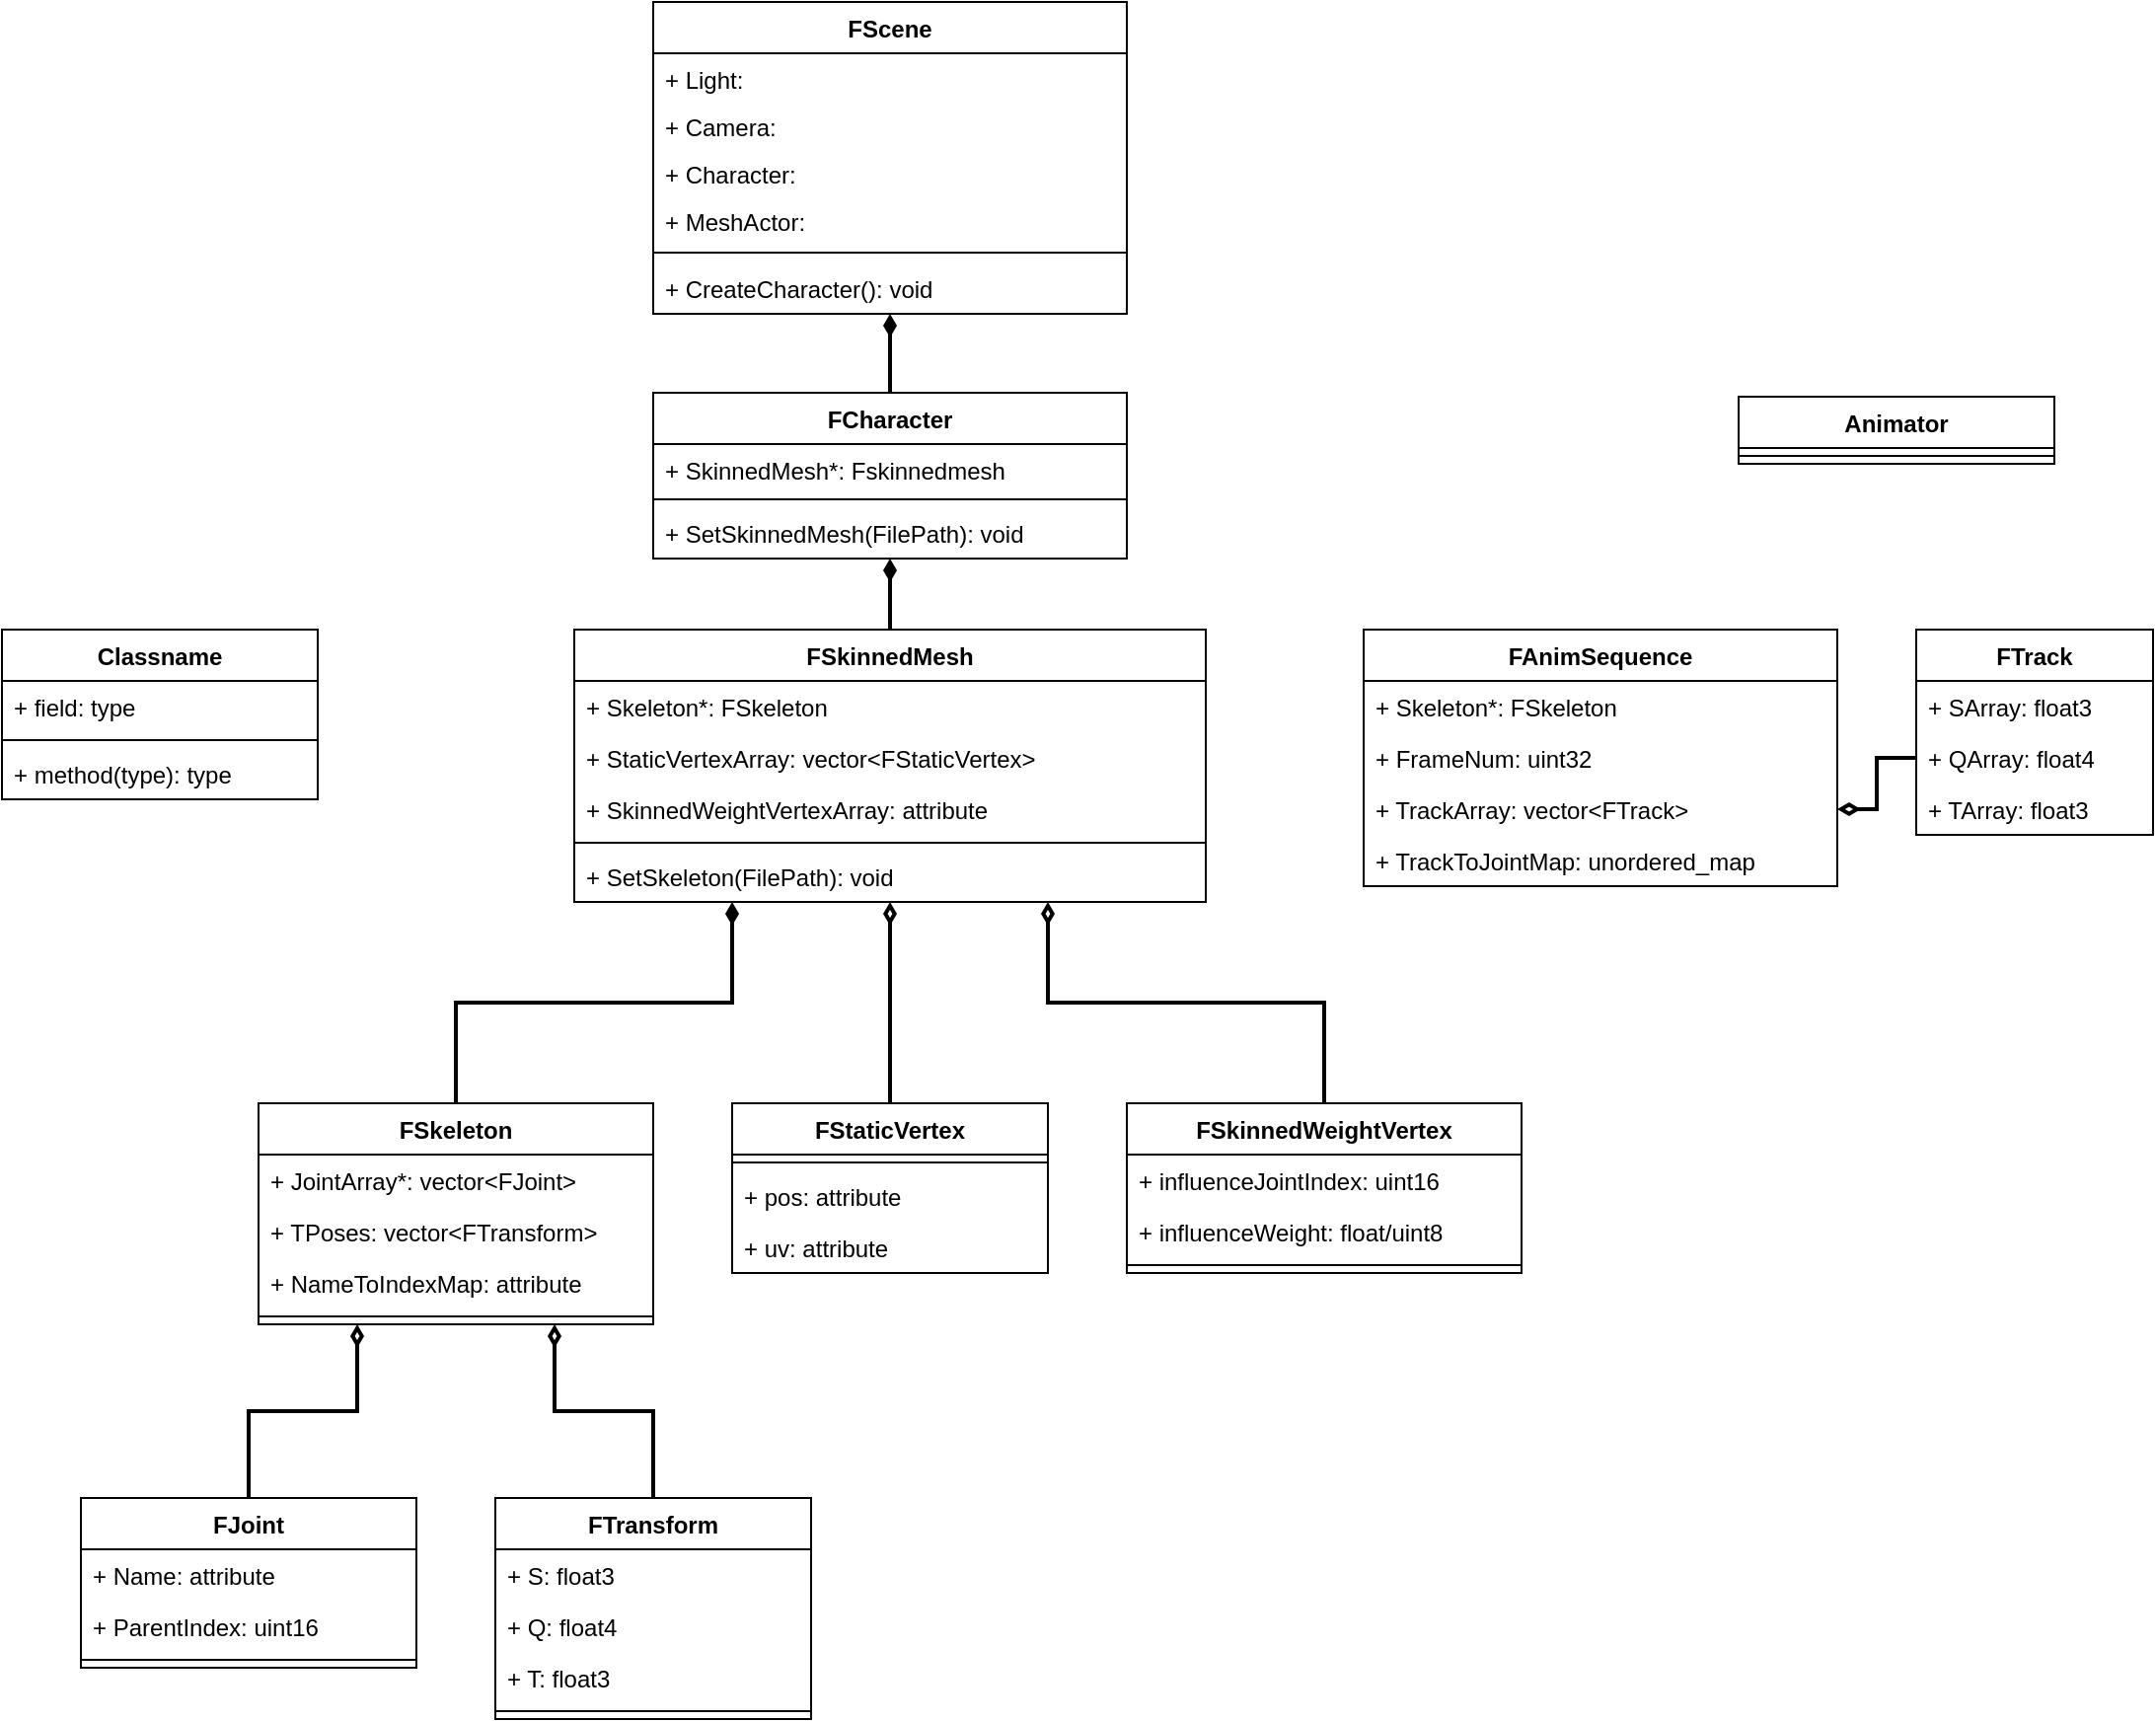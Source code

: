 <mxfile>
    <diagram id="cJ6CBbQCGqiPq5SzYcq8" name="Page-1">
        <mxGraphModel dx="936" dy="1886" grid="1" gridSize="10" guides="1" tooltips="1" connect="1" arrows="1" fold="1" page="1" pageScale="1" pageWidth="827" pageHeight="1169" math="0" shadow="0">
            <root>
                <mxCell id="0"/>
                <mxCell id="1" parent="0"/>
                <mxCell id="9" style="edgeStyle=orthogonalEdgeStyle;rounded=0;orthogonalLoop=1;jettySize=auto;html=1;exitX=0.5;exitY=0;exitDx=0;exitDy=0;entryX=0.5;entryY=1;entryDx=0;entryDy=0;startArrow=none;startFill=0;endArrow=diamondThin;endFill=1;strokeWidth=2;" parent="1" source="8sGW1j9p3B2PJ3TuNCzf-1" target="2" edge="1">
                    <mxGeometry relative="1" as="geometry"/>
                </mxCell>
                <mxCell id="8sGW1j9p3B2PJ3TuNCzf-1" value="FCharacter" style="swimlane;fontStyle=1;align=center;verticalAlign=top;childLayout=stackLayout;horizontal=1;startSize=26;horizontalStack=0;resizeParent=1;resizeParentMax=0;resizeLast=0;collapsible=1;marginBottom=0;" parent="1" vertex="1">
                    <mxGeometry x="-120" y="40" width="240" height="84" as="geometry"/>
                </mxCell>
                <mxCell id="8sGW1j9p3B2PJ3TuNCzf-2" value="+ SkinnedMesh*: Fskinnedmesh" style="text;strokeColor=none;fillColor=none;align=left;verticalAlign=top;spacingLeft=4;spacingRight=4;overflow=hidden;rotatable=0;points=[[0,0.5],[1,0.5]];portConstraint=eastwest;" parent="8sGW1j9p3B2PJ3TuNCzf-1" vertex="1">
                    <mxGeometry y="26" width="240" height="24" as="geometry"/>
                </mxCell>
                <mxCell id="8sGW1j9p3B2PJ3TuNCzf-3" value="" style="line;strokeWidth=1;fillColor=none;align=left;verticalAlign=middle;spacingTop=-1;spacingLeft=3;spacingRight=3;rotatable=0;labelPosition=right;points=[];portConstraint=eastwest;" parent="8sGW1j9p3B2PJ3TuNCzf-1" vertex="1">
                    <mxGeometry y="50" width="240" height="8" as="geometry"/>
                </mxCell>
                <mxCell id="35" value="+ SetSkinnedMesh(FilePath): void" style="text;strokeColor=none;fillColor=none;align=left;verticalAlign=top;spacingLeft=4;spacingRight=4;overflow=hidden;rotatable=0;points=[[0,0.5],[1,0.5]];portConstraint=eastwest;" parent="8sGW1j9p3B2PJ3TuNCzf-1" vertex="1">
                    <mxGeometry y="58" width="240" height="26" as="geometry"/>
                </mxCell>
                <mxCell id="8sGW1j9p3B2PJ3TuNCzf-5" value="Animator" style="swimlane;fontStyle=1;align=center;verticalAlign=top;childLayout=stackLayout;horizontal=1;startSize=26;horizontalStack=0;resizeParent=1;resizeParentMax=0;resizeLast=0;collapsible=1;marginBottom=0;" parent="1" vertex="1">
                    <mxGeometry x="430" y="42" width="160" height="34" as="geometry"/>
                </mxCell>
                <mxCell id="8sGW1j9p3B2PJ3TuNCzf-7" value="" style="line;strokeWidth=1;fillColor=none;align=left;verticalAlign=middle;spacingTop=-1;spacingLeft=3;spacingRight=3;rotatable=0;labelPosition=right;points=[];portConstraint=eastwest;" parent="8sGW1j9p3B2PJ3TuNCzf-5" vertex="1">
                    <mxGeometry y="26" width="160" height="8" as="geometry"/>
                </mxCell>
                <mxCell id="8sGW1j9p3B2PJ3TuNCzf-25" value="" style="edgeStyle=orthogonalEdgeStyle;rounded=0;orthogonalLoop=1;jettySize=auto;html=1;startArrow=none;startFill=0;endArrow=diamondThin;endFill=1;exitX=0.5;exitY=0;exitDx=0;exitDy=0;strokeWidth=2;entryX=0.5;entryY=1;entryDx=0;entryDy=0;" parent="1" source="8sGW1j9p3B2PJ3TuNCzf-20" target="8sGW1j9p3B2PJ3TuNCzf-1" edge="1">
                    <mxGeometry relative="1" as="geometry">
                        <mxPoint x="-30" y="140" as="targetPoint"/>
                    </mxGeometry>
                </mxCell>
                <mxCell id="8sGW1j9p3B2PJ3TuNCzf-31" value="" style="edgeStyle=orthogonalEdgeStyle;rounded=0;orthogonalLoop=1;jettySize=auto;html=1;startArrow=none;startFill=0;endArrow=diamondThin;endFill=0;strokeWidth=2;exitX=0.5;exitY=0;exitDx=0;exitDy=0;entryX=0.5;entryY=1;entryDx=0;entryDy=0;" parent="1" source="8sGW1j9p3B2PJ3TuNCzf-26" target="8sGW1j9p3B2PJ3TuNCzf-20" edge="1">
                    <mxGeometry relative="1" as="geometry">
                        <mxPoint x="-30" y="310" as="targetPoint"/>
                    </mxGeometry>
                </mxCell>
                <mxCell id="8sGW1j9p3B2PJ3TuNCzf-38" value="" style="edgeStyle=orthogonalEdgeStyle;rounded=0;orthogonalLoop=1;jettySize=auto;html=1;startArrow=none;startFill=0;endArrow=diamondThin;endFill=0;strokeWidth=2;entryX=0.75;entryY=1;entryDx=0;entryDy=0;exitX=0.5;exitY=0;exitDx=0;exitDy=0;" parent="1" source="8sGW1j9p3B2PJ3TuNCzf-33" target="8sGW1j9p3B2PJ3TuNCzf-20" edge="1">
                    <mxGeometry relative="1" as="geometry">
                        <mxPoint x="190" y="310" as="sourcePoint"/>
                    </mxGeometry>
                </mxCell>
                <mxCell id="8sGW1j9p3B2PJ3TuNCzf-48" value="" style="edgeStyle=orthogonalEdgeStyle;rounded=0;orthogonalLoop=1;jettySize=auto;html=1;startArrow=none;startFill=0;endArrow=diamondThin;endFill=1;strokeWidth=2;entryX=0.25;entryY=1;entryDx=0;entryDy=0;exitX=0.5;exitY=0;exitDx=0;exitDy=0;" parent="1" source="8sGW1j9p3B2PJ3TuNCzf-43" target="8sGW1j9p3B2PJ3TuNCzf-20" edge="1">
                    <mxGeometry relative="1" as="geometry">
                        <mxPoint x="-160" y="280" as="sourcePoint"/>
                    </mxGeometry>
                </mxCell>
                <mxCell id="8sGW1j9p3B2PJ3TuNCzf-20" value="FSkinnedMesh" style="swimlane;fontStyle=1;align=center;verticalAlign=top;childLayout=stackLayout;horizontal=1;startSize=26;horizontalStack=0;resizeParent=1;resizeParentMax=0;resizeLast=0;collapsible=1;marginBottom=0;" parent="1" vertex="1">
                    <mxGeometry x="-160" y="160" width="320" height="138" as="geometry"/>
                </mxCell>
                <mxCell id="8sGW1j9p3B2PJ3TuNCzf-21" value="+ Skeleton*: FSkeleton" style="text;strokeColor=none;fillColor=none;align=left;verticalAlign=top;spacingLeft=4;spacingRight=4;overflow=hidden;rotatable=0;points=[[0,0.5],[1,0.5]];portConstraint=eastwest;" parent="8sGW1j9p3B2PJ3TuNCzf-20" vertex="1">
                    <mxGeometry y="26" width="320" height="26" as="geometry"/>
                </mxCell>
                <mxCell id="8sGW1j9p3B2PJ3TuNCzf-22" value="+ StaticVertexArray: vector&lt;FStaticVertex&gt;" style="text;strokeColor=none;fillColor=none;align=left;verticalAlign=top;spacingLeft=4;spacingRight=4;overflow=hidden;rotatable=0;points=[[0,0.5],[1,0.5]];portConstraint=eastwest;" parent="8sGW1j9p3B2PJ3TuNCzf-20" vertex="1">
                    <mxGeometry y="52" width="320" height="26" as="geometry"/>
                </mxCell>
                <mxCell id="8sGW1j9p3B2PJ3TuNCzf-23" value="+ SkinnedWeightVertexArray: attribute" style="text;strokeColor=none;fillColor=none;align=left;verticalAlign=top;spacingLeft=4;spacingRight=4;overflow=hidden;rotatable=0;points=[[0,0.5],[1,0.5]];portConstraint=eastwest;" parent="8sGW1j9p3B2PJ3TuNCzf-20" vertex="1">
                    <mxGeometry y="78" width="320" height="26" as="geometry"/>
                </mxCell>
                <mxCell id="8sGW1j9p3B2PJ3TuNCzf-24" value="" style="line;strokeWidth=1;fillColor=none;align=left;verticalAlign=middle;spacingTop=-1;spacingLeft=3;spacingRight=3;rotatable=0;labelPosition=right;points=[];portConstraint=eastwest;" parent="8sGW1j9p3B2PJ3TuNCzf-20" vertex="1">
                    <mxGeometry y="104" width="320" height="8" as="geometry"/>
                </mxCell>
                <mxCell id="30" value="+ SetSkeleton(FilePath): void" style="text;strokeColor=none;fillColor=none;align=left;verticalAlign=top;spacingLeft=4;spacingRight=4;overflow=hidden;rotatable=0;points=[[0,0.5],[1,0.5]];portConstraint=eastwest;" parent="8sGW1j9p3B2PJ3TuNCzf-20" vertex="1">
                    <mxGeometry y="112" width="320" height="26" as="geometry"/>
                </mxCell>
                <mxCell id="8sGW1j9p3B2PJ3TuNCzf-26" value="FStaticVertex" style="swimlane;fontStyle=1;align=center;verticalAlign=top;childLayout=stackLayout;horizontal=1;startSize=26;horizontalStack=0;resizeParent=1;resizeParentMax=0;resizeLast=0;collapsible=1;marginBottom=0;" parent="1" vertex="1">
                    <mxGeometry x="-80" y="400" width="160" height="86" as="geometry"/>
                </mxCell>
                <mxCell id="8sGW1j9p3B2PJ3TuNCzf-30" value="" style="line;strokeWidth=1;fillColor=none;align=left;verticalAlign=middle;spacingTop=-1;spacingLeft=3;spacingRight=3;rotatable=0;labelPosition=right;points=[];portConstraint=eastwest;" parent="8sGW1j9p3B2PJ3TuNCzf-26" vertex="1">
                    <mxGeometry y="26" width="160" height="8" as="geometry"/>
                </mxCell>
                <mxCell id="8sGW1j9p3B2PJ3TuNCzf-42" value="+ pos: attribute" style="text;strokeColor=none;fillColor=none;align=left;verticalAlign=top;spacingLeft=4;spacingRight=4;overflow=hidden;rotatable=0;points=[[0,0.5],[1,0.5]];portConstraint=eastwest;" parent="8sGW1j9p3B2PJ3TuNCzf-26" vertex="1">
                    <mxGeometry y="34" width="160" height="26" as="geometry"/>
                </mxCell>
                <mxCell id="8sGW1j9p3B2PJ3TuNCzf-41" value="+ uv: attribute" style="text;strokeColor=none;fillColor=none;align=left;verticalAlign=top;spacingLeft=4;spacingRight=4;overflow=hidden;rotatable=0;points=[[0,0.5],[1,0.5]];portConstraint=eastwest;" parent="8sGW1j9p3B2PJ3TuNCzf-26" vertex="1">
                    <mxGeometry y="60" width="160" height="26" as="geometry"/>
                </mxCell>
                <mxCell id="8sGW1j9p3B2PJ3TuNCzf-33" value="FSkinnedWeightVertex" style="swimlane;fontStyle=1;align=center;verticalAlign=top;childLayout=stackLayout;horizontal=1;startSize=26;horizontalStack=0;resizeParent=1;resizeParentMax=0;resizeLast=0;collapsible=1;marginBottom=0;" parent="1" vertex="1">
                    <mxGeometry x="120" y="400" width="200" height="86" as="geometry"/>
                </mxCell>
                <mxCell id="8sGW1j9p3B2PJ3TuNCzf-40" value="+ influenceJointIndex: uint16" style="text;strokeColor=none;fillColor=none;align=left;verticalAlign=top;spacingLeft=4;spacingRight=4;overflow=hidden;rotatable=0;points=[[0,0.5],[1,0.5]];portConstraint=eastwest;" parent="8sGW1j9p3B2PJ3TuNCzf-33" vertex="1">
                    <mxGeometry y="26" width="200" height="26" as="geometry"/>
                </mxCell>
                <mxCell id="8sGW1j9p3B2PJ3TuNCzf-39" value="+ influenceWeight: float/uint8" style="text;strokeColor=none;fillColor=none;align=left;verticalAlign=top;spacingLeft=4;spacingRight=4;overflow=hidden;rotatable=0;points=[[0,0.5],[1,0.5]];portConstraint=eastwest;" parent="8sGW1j9p3B2PJ3TuNCzf-33" vertex="1">
                    <mxGeometry y="52" width="200" height="26" as="geometry"/>
                </mxCell>
                <mxCell id="8sGW1j9p3B2PJ3TuNCzf-37" value="" style="line;strokeWidth=1;fillColor=none;align=left;verticalAlign=middle;spacingTop=-1;spacingLeft=3;spacingRight=3;rotatable=0;labelPosition=right;points=[];portConstraint=eastwest;" parent="8sGW1j9p3B2PJ3TuNCzf-33" vertex="1">
                    <mxGeometry y="78" width="200" height="8" as="geometry"/>
                </mxCell>
                <mxCell id="8sGW1j9p3B2PJ3TuNCzf-68" value="" style="edgeStyle=orthogonalEdgeStyle;rounded=0;orthogonalLoop=1;jettySize=auto;html=1;startArrow=none;startFill=0;endArrow=diamondThin;endFill=0;strokeWidth=2;entryX=0.75;entryY=1;entryDx=0;entryDy=0;exitX=0.5;exitY=0;exitDx=0;exitDy=0;" parent="1" source="8sGW1j9p3B2PJ3TuNCzf-63" target="8sGW1j9p3B2PJ3TuNCzf-43" edge="1">
                    <mxGeometry relative="1" as="geometry">
                        <mxPoint x="-140" y="590" as="sourcePoint"/>
                    </mxGeometry>
                </mxCell>
                <mxCell id="8sGW1j9p3B2PJ3TuNCzf-43" value="FSkeleton" style="swimlane;fontStyle=1;align=center;verticalAlign=top;childLayout=stackLayout;horizontal=1;startSize=26;horizontalStack=0;resizeParent=1;resizeParentMax=0;resizeLast=0;collapsible=1;marginBottom=0;" parent="1" vertex="1">
                    <mxGeometry x="-320" y="400" width="200" height="112" as="geometry"/>
                </mxCell>
                <mxCell id="8sGW1j9p3B2PJ3TuNCzf-44" value="+ JointArray*: vector&lt;FJoint&gt;" style="text;strokeColor=none;fillColor=none;align=left;verticalAlign=top;spacingLeft=4;spacingRight=4;overflow=hidden;rotatable=0;points=[[0,0.5],[1,0.5]];portConstraint=eastwest;" parent="8sGW1j9p3B2PJ3TuNCzf-43" vertex="1">
                    <mxGeometry y="26" width="200" height="26" as="geometry"/>
                </mxCell>
                <mxCell id="8sGW1j9p3B2PJ3TuNCzf-49" value="+ TPoses: vector&lt;FTransform&gt;" style="text;strokeColor=none;fillColor=none;align=left;verticalAlign=top;spacingLeft=4;spacingRight=4;overflow=hidden;rotatable=0;points=[[0,0.5],[1,0.5]];portConstraint=eastwest;" parent="8sGW1j9p3B2PJ3TuNCzf-43" vertex="1">
                    <mxGeometry y="52" width="200" height="26" as="geometry"/>
                </mxCell>
                <mxCell id="8sGW1j9p3B2PJ3TuNCzf-46" value="+ NameToIndexMap: attribute" style="text;strokeColor=none;fillColor=none;align=left;verticalAlign=top;spacingLeft=4;spacingRight=4;overflow=hidden;rotatable=0;points=[[0,0.5],[1,0.5]];portConstraint=eastwest;" parent="8sGW1j9p3B2PJ3TuNCzf-43" vertex="1">
                    <mxGeometry y="78" width="200" height="26" as="geometry"/>
                </mxCell>
                <mxCell id="8sGW1j9p3B2PJ3TuNCzf-47" value="" style="line;strokeWidth=1;fillColor=none;align=left;verticalAlign=middle;spacingTop=-1;spacingLeft=3;spacingRight=3;rotatable=0;labelPosition=right;points=[];portConstraint=eastwest;" parent="8sGW1j9p3B2PJ3TuNCzf-43" vertex="1">
                    <mxGeometry y="104" width="200" height="8" as="geometry"/>
                </mxCell>
                <mxCell id="8sGW1j9p3B2PJ3TuNCzf-59" value="" style="edgeStyle=orthogonalEdgeStyle;rounded=0;orthogonalLoop=1;jettySize=auto;html=1;startArrow=none;startFill=0;endArrow=diamondThin;endFill=0;strokeWidth=2;entryX=1;entryY=0.5;entryDx=0;entryDy=0;exitX=0;exitY=0.5;exitDx=0;exitDy=0;" parent="1" source="8sGW1j9p3B2PJ3TuNCzf-60" target="8sGW1j9p3B2PJ3TuNCzf-53" edge="1">
                    <mxGeometry relative="1" as="geometry">
                        <mxPoint x="520" y="234" as="sourcePoint"/>
                    </mxGeometry>
                </mxCell>
                <mxCell id="8sGW1j9p3B2PJ3TuNCzf-50" value="FAnimSequence" style="swimlane;fontStyle=1;childLayout=stackLayout;horizontal=1;startSize=26;fillColor=none;horizontalStack=0;resizeParent=1;resizeParentMax=0;resizeLast=0;collapsible=1;marginBottom=0;" parent="1" vertex="1">
                    <mxGeometry x="240" y="160" width="240" height="130" as="geometry"/>
                </mxCell>
                <mxCell id="11" value="+ Skeleton*: FSkeleton" style="text;strokeColor=none;fillColor=none;align=left;verticalAlign=top;spacingLeft=4;spacingRight=4;overflow=hidden;rotatable=0;points=[[0,0.5],[1,0.5]];portConstraint=eastwest;" parent="8sGW1j9p3B2PJ3TuNCzf-50" vertex="1">
                    <mxGeometry y="26" width="240" height="26" as="geometry"/>
                </mxCell>
                <mxCell id="8sGW1j9p3B2PJ3TuNCzf-51" value="+ FrameNum: uint32" style="text;strokeColor=none;fillColor=none;align=left;verticalAlign=top;spacingLeft=4;spacingRight=4;overflow=hidden;rotatable=0;points=[[0,0.5],[1,0.5]];portConstraint=eastwest;" parent="8sGW1j9p3B2PJ3TuNCzf-50" vertex="1">
                    <mxGeometry y="52" width="240" height="26" as="geometry"/>
                </mxCell>
                <mxCell id="8sGW1j9p3B2PJ3TuNCzf-53" value="+ TrackArray: vector&lt;FTrack&gt;" style="text;strokeColor=none;fillColor=none;align=left;verticalAlign=top;spacingLeft=4;spacingRight=4;overflow=hidden;rotatable=0;points=[[0,0.5],[1,0.5]];portConstraint=eastwest;" parent="8sGW1j9p3B2PJ3TuNCzf-50" vertex="1">
                    <mxGeometry y="78" width="240" height="26" as="geometry"/>
                </mxCell>
                <mxCell id="8sGW1j9p3B2PJ3TuNCzf-52" value="+ TrackToJointMap: unordered_map" style="text;strokeColor=none;fillColor=none;align=left;verticalAlign=top;spacingLeft=4;spacingRight=4;overflow=hidden;rotatable=0;points=[[0,0.5],[1,0.5]];portConstraint=eastwest;" parent="8sGW1j9p3B2PJ3TuNCzf-50" vertex="1">
                    <mxGeometry y="104" width="240" height="26" as="geometry"/>
                </mxCell>
                <mxCell id="8sGW1j9p3B2PJ3TuNCzf-55" value="FTrack" style="swimlane;fontStyle=1;childLayout=stackLayout;horizontal=1;startSize=26;fillColor=none;horizontalStack=0;resizeParent=1;resizeParentMax=0;resizeLast=0;collapsible=1;marginBottom=0;" parent="1" vertex="1">
                    <mxGeometry x="520" y="160" width="120" height="104" as="geometry"/>
                </mxCell>
                <mxCell id="8sGW1j9p3B2PJ3TuNCzf-56" value="+ SArray: float3" style="text;strokeColor=none;fillColor=none;align=left;verticalAlign=top;spacingLeft=4;spacingRight=4;overflow=hidden;rotatable=0;points=[[0,0.5],[1,0.5]];portConstraint=eastwest;" parent="8sGW1j9p3B2PJ3TuNCzf-55" vertex="1">
                    <mxGeometry y="26" width="120" height="26" as="geometry"/>
                </mxCell>
                <mxCell id="8sGW1j9p3B2PJ3TuNCzf-60" value="+ QArray: float4" style="text;strokeColor=none;fillColor=none;align=left;verticalAlign=top;spacingLeft=4;spacingRight=4;overflow=hidden;rotatable=0;points=[[0,0.5],[1,0.5]];portConstraint=eastwest;" parent="8sGW1j9p3B2PJ3TuNCzf-55" vertex="1">
                    <mxGeometry y="52" width="120" height="26" as="geometry"/>
                </mxCell>
                <mxCell id="8sGW1j9p3B2PJ3TuNCzf-62" value="+ TArray: float3" style="text;strokeColor=none;fillColor=none;align=left;verticalAlign=top;spacingLeft=4;spacingRight=4;overflow=hidden;rotatable=0;points=[[0,0.5],[1,0.5]];portConstraint=eastwest;" parent="8sGW1j9p3B2PJ3TuNCzf-55" vertex="1">
                    <mxGeometry y="78" width="120" height="26" as="geometry"/>
                </mxCell>
                <mxCell id="8sGW1j9p3B2PJ3TuNCzf-63" value="FTransform" style="swimlane;fontStyle=1;align=center;verticalAlign=top;childLayout=stackLayout;horizontal=1;startSize=26;horizontalStack=0;resizeParent=1;resizeParentMax=0;resizeLast=0;collapsible=1;marginBottom=0;" parent="1" vertex="1">
                    <mxGeometry x="-200" y="600" width="160" height="112" as="geometry"/>
                </mxCell>
                <mxCell id="8sGW1j9p3B2PJ3TuNCzf-69" value="+ S: float3" style="text;strokeColor=none;fillColor=none;align=left;verticalAlign=top;spacingLeft=4;spacingRight=4;overflow=hidden;rotatable=0;points=[[0,0.5],[1,0.5]];portConstraint=eastwest;" parent="8sGW1j9p3B2PJ3TuNCzf-63" vertex="1">
                    <mxGeometry y="26" width="160" height="26" as="geometry"/>
                </mxCell>
                <mxCell id="8sGW1j9p3B2PJ3TuNCzf-70" value="+ Q: float4" style="text;strokeColor=none;fillColor=none;align=left;verticalAlign=top;spacingLeft=4;spacingRight=4;overflow=hidden;rotatable=0;points=[[0,0.5],[1,0.5]];portConstraint=eastwest;" parent="8sGW1j9p3B2PJ3TuNCzf-63" vertex="1">
                    <mxGeometry y="52" width="160" height="26" as="geometry"/>
                </mxCell>
                <mxCell id="8sGW1j9p3B2PJ3TuNCzf-71" value="+ T: float3" style="text;strokeColor=none;fillColor=none;align=left;verticalAlign=top;spacingLeft=4;spacingRight=4;overflow=hidden;rotatable=0;points=[[0,0.5],[1,0.5]];portConstraint=eastwest;" parent="8sGW1j9p3B2PJ3TuNCzf-63" vertex="1">
                    <mxGeometry y="78" width="160" height="26" as="geometry"/>
                </mxCell>
                <mxCell id="8sGW1j9p3B2PJ3TuNCzf-67" value="" style="line;strokeWidth=1;fillColor=none;align=left;verticalAlign=middle;spacingTop=-1;spacingLeft=3;spacingRight=3;rotatable=0;labelPosition=right;points=[];portConstraint=eastwest;" parent="8sGW1j9p3B2PJ3TuNCzf-63" vertex="1">
                    <mxGeometry y="104" width="160" height="8" as="geometry"/>
                </mxCell>
                <mxCell id="2" value="FScene" style="swimlane;fontStyle=1;align=center;verticalAlign=top;childLayout=stackLayout;horizontal=1;startSize=26;horizontalStack=0;resizeParent=1;resizeParentMax=0;resizeLast=0;collapsible=1;marginBottom=0;" parent="1" vertex="1">
                    <mxGeometry x="-120" y="-158" width="240" height="158" as="geometry"/>
                </mxCell>
                <mxCell id="3" value="+ Light: " style="text;strokeColor=none;fillColor=none;align=left;verticalAlign=top;spacingLeft=4;spacingRight=4;overflow=hidden;rotatable=0;points=[[0,0.5],[1,0.5]];portConstraint=eastwest;" parent="2" vertex="1">
                    <mxGeometry y="26" width="240" height="24" as="geometry"/>
                </mxCell>
                <mxCell id="7" value="+ Camera: " style="text;strokeColor=none;fillColor=none;align=left;verticalAlign=top;spacingLeft=4;spacingRight=4;overflow=hidden;rotatable=0;points=[[0,0.5],[1,0.5]];portConstraint=eastwest;" parent="2" vertex="1">
                    <mxGeometry y="50" width="240" height="24" as="geometry"/>
                </mxCell>
                <mxCell id="8" value="+ Character: " style="text;strokeColor=none;fillColor=none;align=left;verticalAlign=top;spacingLeft=4;spacingRight=4;overflow=hidden;rotatable=0;points=[[0,0.5],[1,0.5]];portConstraint=eastwest;" parent="2" vertex="1">
                    <mxGeometry y="74" width="240" height="24" as="geometry"/>
                </mxCell>
                <mxCell id="10" value="+ MeshActor: " style="text;strokeColor=none;fillColor=none;align=left;verticalAlign=top;spacingLeft=4;spacingRight=4;overflow=hidden;rotatable=0;points=[[0,0.5],[1,0.5]];portConstraint=eastwest;" parent="2" vertex="1">
                    <mxGeometry y="98" width="240" height="24" as="geometry"/>
                </mxCell>
                <mxCell id="4" value="" style="line;strokeWidth=1;fillColor=none;align=left;verticalAlign=middle;spacingTop=-1;spacingLeft=3;spacingRight=3;rotatable=0;labelPosition=right;points=[];portConstraint=eastwest;" parent="2" vertex="1">
                    <mxGeometry y="122" width="240" height="10" as="geometry"/>
                </mxCell>
                <mxCell id="36" value="+ CreateCharacter(): void" style="text;strokeColor=none;fillColor=none;align=left;verticalAlign=top;spacingLeft=4;spacingRight=4;overflow=hidden;rotatable=0;points=[[0,0.5],[1,0.5]];portConstraint=eastwest;" parent="2" vertex="1">
                    <mxGeometry y="132" width="240" height="26" as="geometry"/>
                </mxCell>
                <mxCell id="24" style="edgeStyle=orthogonalEdgeStyle;rounded=0;orthogonalLoop=1;jettySize=auto;html=1;exitX=0.5;exitY=0;exitDx=0;exitDy=0;entryX=0.25;entryY=1;entryDx=0;entryDy=0;startArrow=none;startFill=0;endArrow=diamondThin;endFill=0;strokeWidth=2;" parent="1" source="18" target="8sGW1j9p3B2PJ3TuNCzf-43" edge="1">
                    <mxGeometry relative="1" as="geometry"/>
                </mxCell>
                <mxCell id="18" value="FJoint" style="swimlane;fontStyle=1;align=center;verticalAlign=top;childLayout=stackLayout;horizontal=1;startSize=26;horizontalStack=0;resizeParent=1;resizeParentMax=0;resizeLast=0;collapsible=1;marginBottom=0;" parent="1" vertex="1">
                    <mxGeometry x="-410" y="600" width="170" height="86" as="geometry"/>
                </mxCell>
                <mxCell id="19" value="+ Name: attribute" style="text;strokeColor=none;fillColor=none;align=left;verticalAlign=top;spacingLeft=4;spacingRight=4;overflow=hidden;rotatable=0;points=[[0,0.5],[1,0.5]];portConstraint=eastwest;" parent="18" vertex="1">
                    <mxGeometry y="26" width="170" height="26" as="geometry"/>
                </mxCell>
                <mxCell id="20" value="+ ParentIndex: uint16" style="text;strokeColor=none;fillColor=none;align=left;verticalAlign=top;spacingLeft=4;spacingRight=4;overflow=hidden;rotatable=0;points=[[0,0.5],[1,0.5]];portConstraint=eastwest;" parent="18" vertex="1">
                    <mxGeometry y="52" width="170" height="26" as="geometry"/>
                </mxCell>
                <mxCell id="22" value="" style="line;strokeWidth=1;fillColor=none;align=left;verticalAlign=middle;spacingTop=-1;spacingLeft=3;spacingRight=3;rotatable=0;labelPosition=right;points=[];portConstraint=eastwest;" parent="18" vertex="1">
                    <mxGeometry y="78" width="170" height="8" as="geometry"/>
                </mxCell>
                <mxCell id="31" value="Classname" style="swimlane;fontStyle=1;align=center;verticalAlign=top;childLayout=stackLayout;horizontal=1;startSize=26;horizontalStack=0;resizeParent=1;resizeParentMax=0;resizeLast=0;collapsible=1;marginBottom=0;" parent="1" vertex="1">
                    <mxGeometry x="-450" y="160" width="160" height="86" as="geometry"/>
                </mxCell>
                <mxCell id="32" value="+ field: type" style="text;strokeColor=none;fillColor=none;align=left;verticalAlign=top;spacingLeft=4;spacingRight=4;overflow=hidden;rotatable=0;points=[[0,0.5],[1,0.5]];portConstraint=eastwest;" parent="31" vertex="1">
                    <mxGeometry y="26" width="160" height="26" as="geometry"/>
                </mxCell>
                <mxCell id="33" value="" style="line;strokeWidth=1;fillColor=none;align=left;verticalAlign=middle;spacingTop=-1;spacingLeft=3;spacingRight=3;rotatable=0;labelPosition=right;points=[];portConstraint=eastwest;" parent="31" vertex="1">
                    <mxGeometry y="52" width="160" height="8" as="geometry"/>
                </mxCell>
                <mxCell id="34" value="+ method(type): type" style="text;strokeColor=none;fillColor=none;align=left;verticalAlign=top;spacingLeft=4;spacingRight=4;overflow=hidden;rotatable=0;points=[[0,0.5],[1,0.5]];portConstraint=eastwest;" parent="31" vertex="1">
                    <mxGeometry y="60" width="160" height="26" as="geometry"/>
                </mxCell>
            </root>
        </mxGraphModel>
    </diagram>
</mxfile>